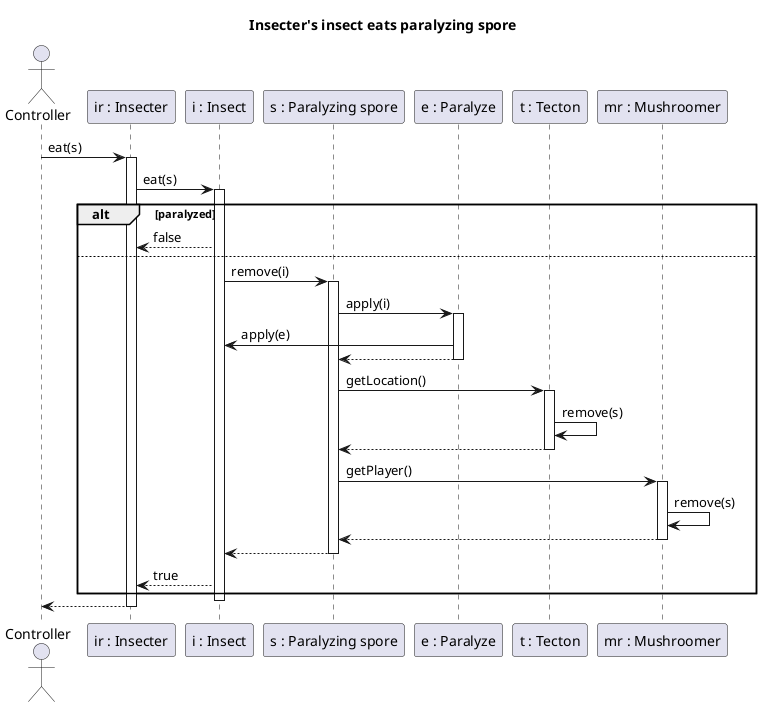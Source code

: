 @startuml  Insecter's insect eats paralyzing spore
title Insecter's insect eats paralyzing spore

actor Controller
participant "ir : Insecter" as IR
participant "i : Insect" as I
participant "s : Paralyzing spore" as S
participant "e : Paralyze" as E
participant "t : Tecton" as T
participant "mr : Mushroomer" as MR

Controller -> IR: eat(s)
activate IR
IR -> I: eat(s)
activate I

alt paralyzed
    IR <-- I : false
else

    I -> S : remove(i)
    activate S

    S -> E : apply(i)
    activate E

    E -> I : apply(e)

    S <-- E
    deactivate E

    S -> T : getLocation()
    activate T
    T -> T : remove(s)
    S <--T
    deactivate T

    S -> MR : getPlayer()
    activate MR
    MR -> MR : remove(s)
    S <-- MR
    deactivate MR

    I <-- S
    deactivate S
    IR <-- I : true
end
deactivate I

Controller <-- IR
deactivate IR
deactivate IR
@enduml